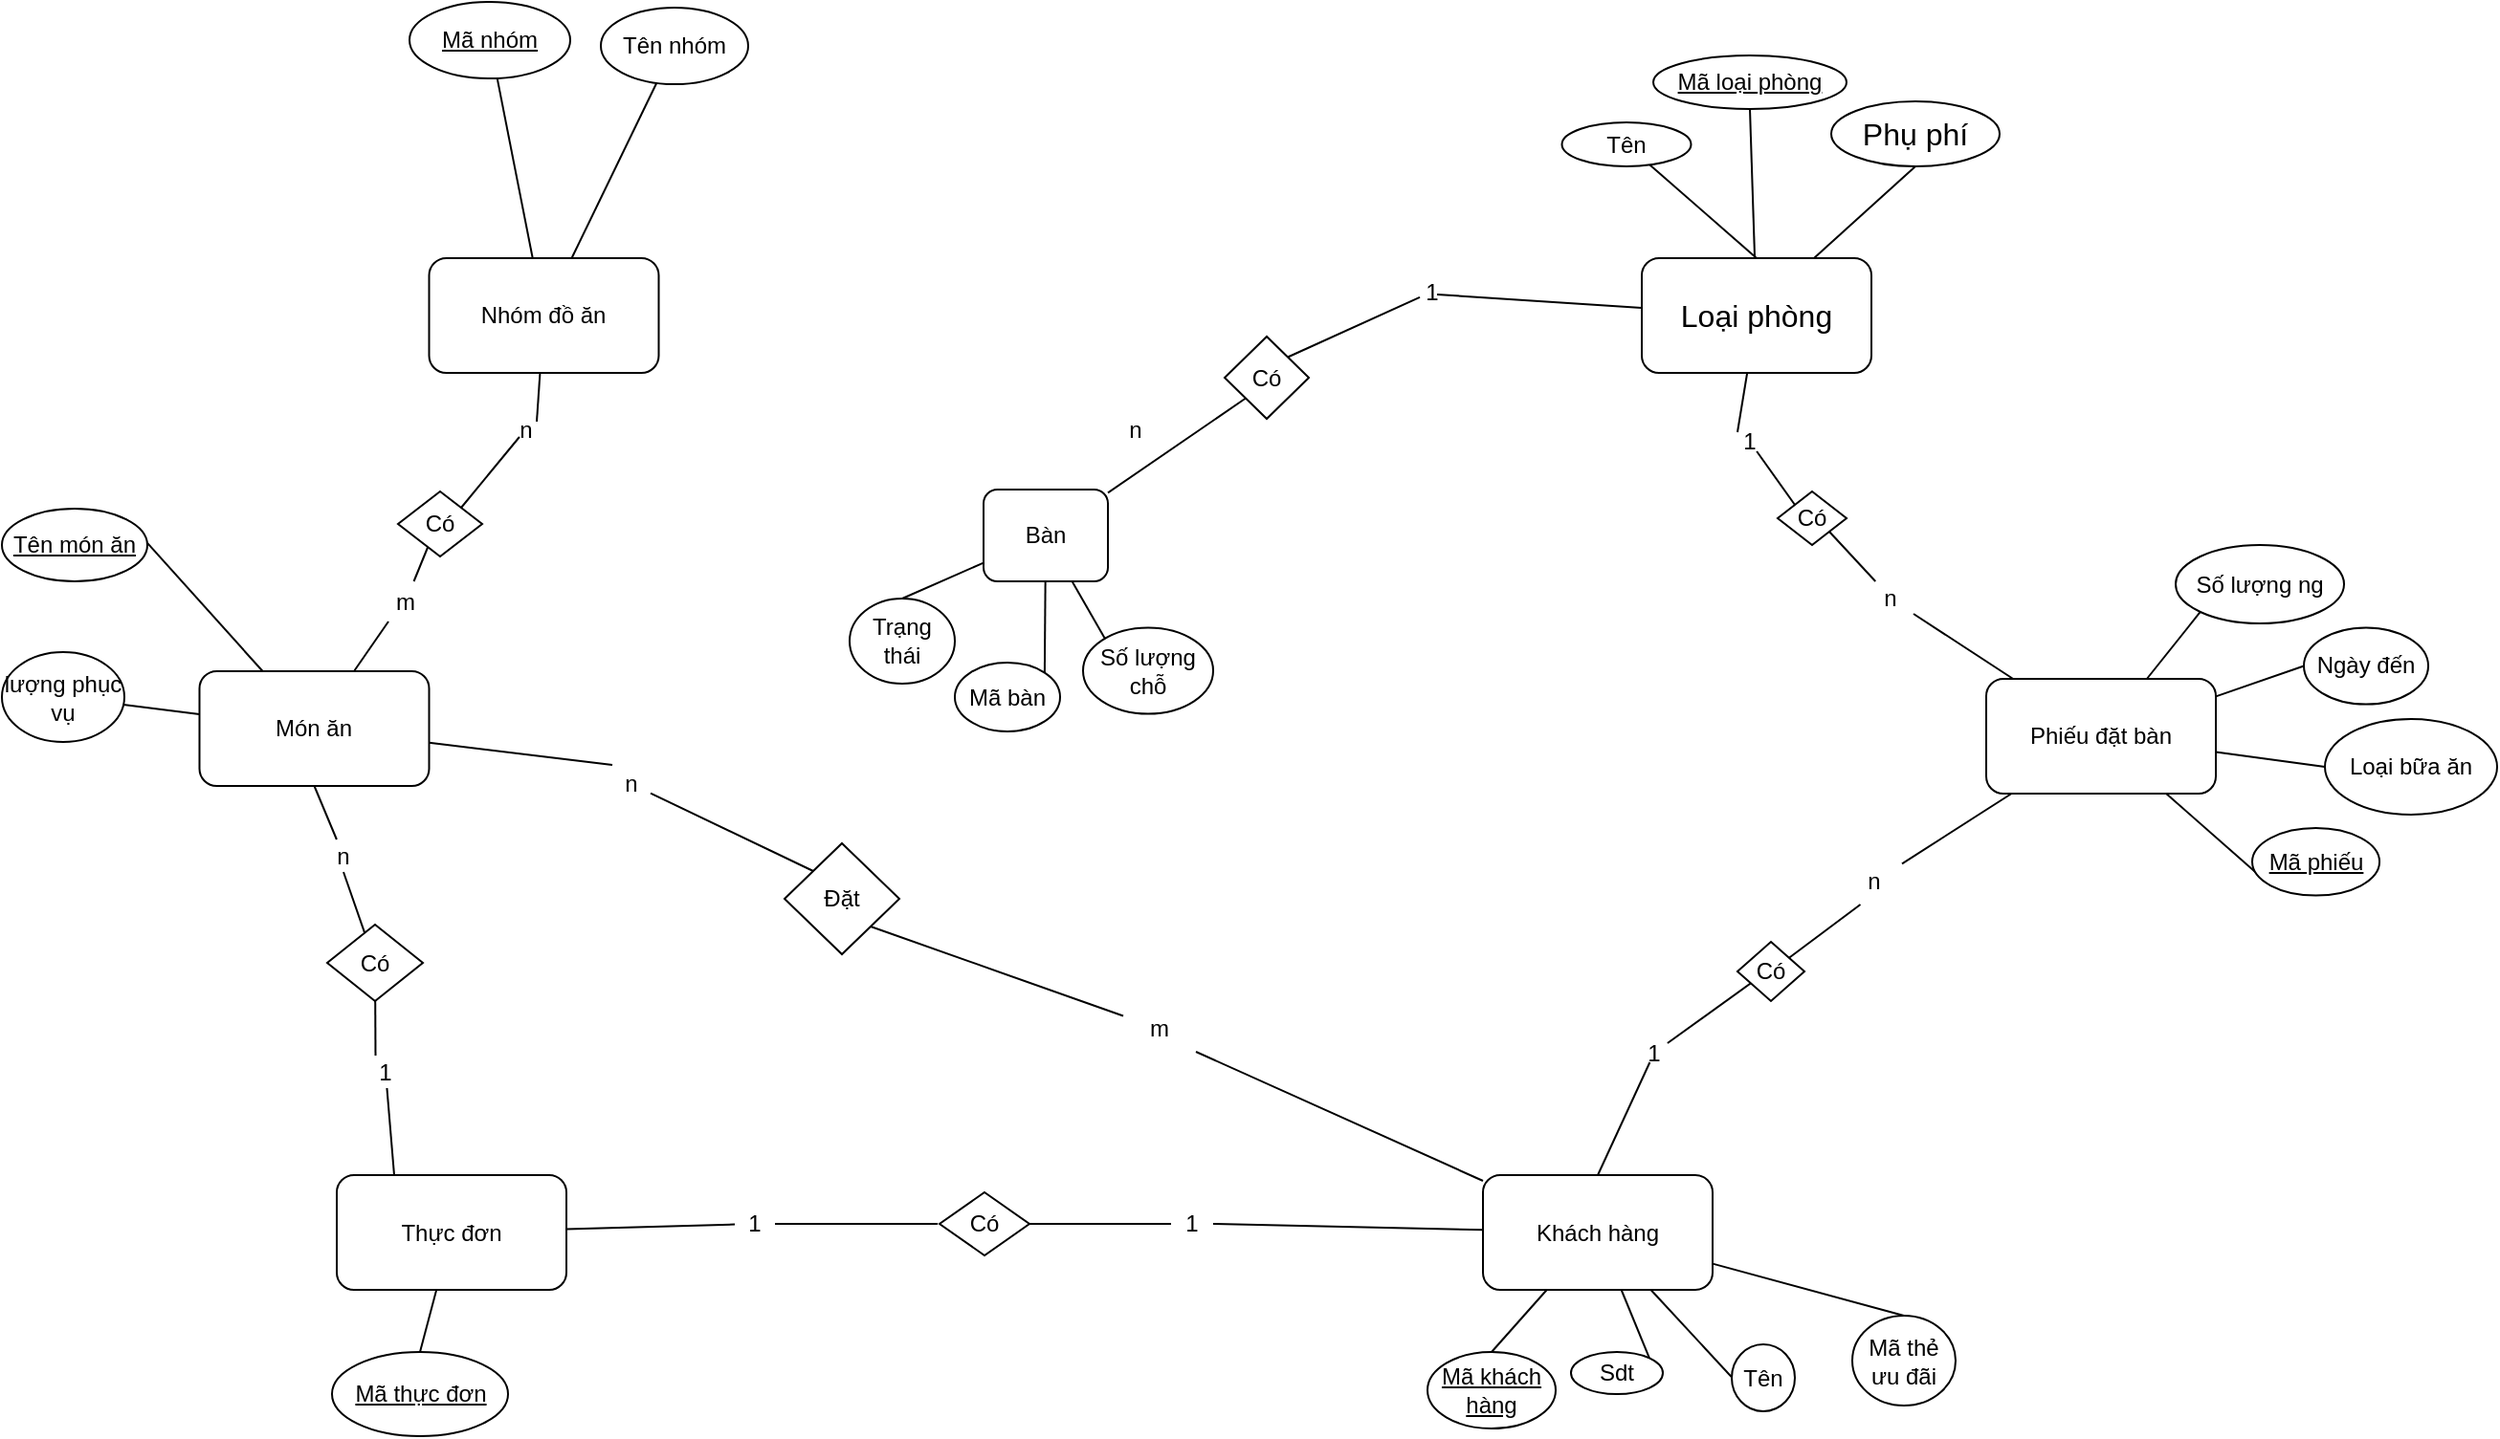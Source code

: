 <mxfile version="22.0.8" type="github">
  <diagram name="Trang-1" id="mt7oFHiJeuO51yZDCgaq">
    <mxGraphModel dx="2193" dy="1348" grid="0" gridSize="10" guides="1" tooltips="1" connect="1" arrows="1" fold="1" page="0" pageScale="1" pageWidth="827" pageHeight="1169" math="0" shadow="0">
      <root>
        <mxCell id="0" />
        <mxCell id="1" parent="0" />
        <mxCell id="oiQ_zvyc4pcT-CEGpvRY-66" value="n" style="text;html=1;strokeColor=none;fillColor=none;align=center;verticalAlign=middle;whiteSpace=wrap;rounded=0;fontSize=12;fontFamily=Helvetica;fontColor=default;" parent="1" vertex="1">
          <mxGeometry x="239" y="-70" width="17" height="15" as="geometry" />
        </mxCell>
        <mxCell id="oiQ_zvyc4pcT-CEGpvRY-16" style="edgeStyle=none;shape=connector;rounded=0;orthogonalLoop=1;jettySize=auto;html=1;entryX=0.5;entryY=1;entryDx=0;entryDy=0;labelBackgroundColor=default;strokeColor=default;align=center;verticalAlign=middle;fontFamily=Helvetica;fontSize=12;fontColor=default;endArrow=none;endFill=0;startSize=8;endSize=8;" parent="1" source="oiQ_zvyc4pcT-CEGpvRY-12" target="oiQ_zvyc4pcT-CEGpvRY-14" edge="1">
          <mxGeometry relative="1" as="geometry" />
        </mxCell>
        <mxCell id="oiQ_zvyc4pcT-CEGpvRY-18" style="edgeStyle=none;shape=connector;rounded=0;orthogonalLoop=1;jettySize=auto;html=1;entryX=0.5;entryY=0;entryDx=0;entryDy=0;labelBackgroundColor=default;strokeColor=default;align=center;verticalAlign=middle;fontFamily=Helvetica;fontSize=12;fontColor=default;endArrow=none;endFill=0;startSize=8;endSize=8;" parent="1" source="oiQ_zvyc4pcT-CEGpvRY-12" target="oiQ_zvyc4pcT-CEGpvRY-17" edge="1">
          <mxGeometry relative="1" as="geometry" />
        </mxCell>
        <mxCell id="oiQ_zvyc4pcT-CEGpvRY-21" style="edgeStyle=none;shape=connector;rounded=0;orthogonalLoop=1;jettySize=auto;html=1;labelBackgroundColor=default;strokeColor=default;align=center;verticalAlign=middle;fontFamily=Helvetica;fontSize=12;fontColor=default;endArrow=none;endFill=0;startSize=8;endSize=8;entryX=1;entryY=1;entryDx=0;entryDy=0;" parent="1" source="oiQ_zvyc4pcT-CEGpvRY-12" target="oiQ_zvyc4pcT-CEGpvRY-19" edge="1">
          <mxGeometry relative="1" as="geometry">
            <mxPoint x="137" y="-16" as="targetPoint" />
          </mxGeometry>
        </mxCell>
        <mxCell id="oiQ_zvyc4pcT-CEGpvRY-12" value="Bàn" style="rounded=1;whiteSpace=wrap;html=1;fontFamily=Helvetica;fontSize=12;fontColor=default;" parent="1" vertex="1">
          <mxGeometry x="168" y="-31" width="65" height="48" as="geometry" />
        </mxCell>
        <mxCell id="g8IIa9dRJNMnUPB34h86-68" style="edgeStyle=none;shape=connector;rounded=0;orthogonalLoop=1;jettySize=auto;html=1;entryX=0;entryY=0;entryDx=0;entryDy=0;labelBackgroundColor=default;strokeColor=default;align=center;verticalAlign=middle;fontFamily=Helvetica;fontSize=12;fontColor=default;endArrow=none;endFill=0;startSize=8;endSize=8;" parent="1" source="oiQ_zvyc4pcT-CEGpvRY-29" target="g8IIa9dRJNMnUPB34h86-67" edge="1">
          <mxGeometry relative="1" as="geometry" />
        </mxCell>
        <mxCell id="oiQ_zvyc4pcT-CEGpvRY-20" style="edgeStyle=none;shape=connector;rounded=0;orthogonalLoop=1;jettySize=auto;html=1;entryX=0;entryY=0;entryDx=0;entryDy=0;labelBackgroundColor=default;strokeColor=default;align=center;verticalAlign=middle;fontFamily=Helvetica;fontSize=12;fontColor=default;endArrow=none;endFill=0;startSize=8;endSize=8;" parent="1" source="oiQ_zvyc4pcT-CEGpvRY-70" target="oiQ_zvyc4pcT-CEGpvRY-19" edge="1">
          <mxGeometry relative="1" as="geometry">
            <Array as="points" />
          </mxGeometry>
        </mxCell>
        <mxCell id="oiQ_zvyc4pcT-CEGpvRY-28" style="edgeStyle=none;shape=connector;rounded=0;orthogonalLoop=1;jettySize=auto;html=1;entryX=0.5;entryY=1;entryDx=0;entryDy=0;labelBackgroundColor=default;strokeColor=default;align=center;verticalAlign=middle;fontFamily=Helvetica;fontSize=12;fontColor=default;endArrow=none;endFill=0;startSize=8;endSize=8;" parent="1" source="g8IIa9dRJNMnUPB34h86-3" target="g8IIa9dRJNMnUPB34h86-24" edge="1">
          <mxGeometry relative="1" as="geometry" />
        </mxCell>
        <mxCell id="g8IIa9dRJNMnUPB34h86-3" value="Loại phòng" style="rounded=1;whiteSpace=wrap;html=1;fontSize=16;" parent="1" vertex="1">
          <mxGeometry x="512" y="-152" width="120" height="60" as="geometry" />
        </mxCell>
        <mxCell id="g8IIa9dRJNMnUPB34h86-16" style="rounded=0;orthogonalLoop=1;jettySize=auto;html=1;fontSize=12;startSize=8;endSize=8;exitX=0.5;exitY=1;exitDx=0;exitDy=0;entryX=0.75;entryY=0;entryDx=0;entryDy=0;endArrow=none;endFill=0;" parent="1" source="g8IIa9dRJNMnUPB34h86-14" target="g8IIa9dRJNMnUPB34h86-3" edge="1">
          <mxGeometry relative="1" as="geometry">
            <mxPoint x="259.544" y="-231.0" as="sourcePoint" />
            <mxPoint x="231.002" y="-139.89" as="targetPoint" />
          </mxGeometry>
        </mxCell>
        <mxCell id="g8IIa9dRJNMnUPB34h86-14" value="Phụ phí" style="ellipse;whiteSpace=wrap;html=1;fontSize=16;" parent="1" vertex="1">
          <mxGeometry x="611" y="-234" width="88" height="34" as="geometry" />
        </mxCell>
        <mxCell id="g8IIa9dRJNMnUPB34h86-48" style="edgeStyle=none;shape=connector;rounded=0;orthogonalLoop=1;jettySize=auto;html=1;entryX=0.5;entryY=0;entryDx=0;entryDy=0;labelBackgroundColor=default;strokeColor=default;align=center;verticalAlign=middle;fontFamily=Helvetica;fontSize=12;fontColor=default;endArrow=none;endFill=0;startSize=8;endSize=8;" parent="1" source="g8IIa9dRJNMnUPB34h86-18" target="g8IIa9dRJNMnUPB34h86-43" edge="1">
          <mxGeometry relative="1" as="geometry" />
        </mxCell>
        <mxCell id="g8IIa9dRJNMnUPB34h86-49" style="edgeStyle=none;shape=connector;rounded=0;orthogonalLoop=1;jettySize=auto;html=1;labelBackgroundColor=default;strokeColor=default;align=center;verticalAlign=middle;fontFamily=Helvetica;fontSize=12;fontColor=default;endArrow=none;endFill=0;startSize=8;endSize=8;entryX=1;entryY=0;entryDx=0;entryDy=0;" parent="1" source="g8IIa9dRJNMnUPB34h86-18" target="g8IIa9dRJNMnUPB34h86-42" edge="1">
          <mxGeometry relative="1" as="geometry">
            <mxPoint x="168" y="287" as="targetPoint" />
          </mxGeometry>
        </mxCell>
        <mxCell id="g8IIa9dRJNMnUPB34h86-50" style="edgeStyle=none;shape=connector;rounded=0;orthogonalLoop=1;jettySize=auto;html=1;entryX=0.5;entryY=0;entryDx=0;entryDy=0;labelBackgroundColor=default;strokeColor=default;align=center;verticalAlign=middle;fontFamily=Helvetica;fontSize=12;fontColor=default;endArrow=none;endFill=0;startSize=8;endSize=8;" parent="1" source="g8IIa9dRJNMnUPB34h86-18" target="g8IIa9dRJNMnUPB34h86-47" edge="1">
          <mxGeometry relative="1" as="geometry" />
        </mxCell>
        <mxCell id="g8IIa9dRJNMnUPB34h86-62" style="edgeStyle=none;shape=connector;rounded=0;orthogonalLoop=1;jettySize=auto;html=1;entryX=0.5;entryY=0;entryDx=0;entryDy=0;labelBackgroundColor=default;strokeColor=default;align=center;verticalAlign=middle;fontFamily=Helvetica;fontSize=12;fontColor=default;endArrow=none;endFill=0;startSize=8;endSize=8;" parent="1" source="g8IIa9dRJNMnUPB34h86-18" target="g8IIa9dRJNMnUPB34h86-61" edge="1">
          <mxGeometry relative="1" as="geometry" />
        </mxCell>
        <mxCell id="g8IIa9dRJNMnUPB34h86-66" style="edgeStyle=none;shape=connector;rounded=0;orthogonalLoop=1;jettySize=auto;html=1;entryX=1;entryY=0;entryDx=0;entryDy=0;labelBackgroundColor=default;strokeColor=default;align=center;verticalAlign=middle;fontFamily=Helvetica;fontSize=12;fontColor=default;endArrow=none;endFill=0;startSize=8;endSize=8;" parent="1" source="oiQ_zvyc4pcT-CEGpvRY-35" target="g8IIa9dRJNMnUPB34h86-63" edge="1">
          <mxGeometry relative="1" as="geometry" />
        </mxCell>
        <mxCell id="oiQ_zvyc4pcT-CEGpvRY-11" style="edgeStyle=none;shape=connector;rounded=0;orthogonalLoop=1;jettySize=auto;html=1;entryX=1;entryY=0.5;entryDx=0;entryDy=0;labelBackgroundColor=default;strokeColor=default;align=center;verticalAlign=middle;fontFamily=Helvetica;fontSize=12;fontColor=default;endArrow=none;endFill=0;startSize=8;endSize=8;" parent="1" source="oiQ_zvyc4pcT-CEGpvRY-56" target="oiQ_zvyc4pcT-CEGpvRY-9" edge="1">
          <mxGeometry relative="1" as="geometry" />
        </mxCell>
        <mxCell id="oiQ_zvyc4pcT-CEGpvRY-25" style="edgeStyle=none;shape=connector;rounded=0;orthogonalLoop=1;jettySize=auto;html=1;entryX=1;entryY=1;entryDx=0;entryDy=0;labelBackgroundColor=default;strokeColor=default;align=center;verticalAlign=middle;fontFamily=Helvetica;fontSize=12;fontColor=default;endArrow=none;endFill=0;startSize=8;endSize=8;" parent="1" source="oiQ_zvyc4pcT-CEGpvRY-46" target="oiQ_zvyc4pcT-CEGpvRY-23" edge="1">
          <mxGeometry relative="1" as="geometry" />
        </mxCell>
        <mxCell id="g8IIa9dRJNMnUPB34h86-18" value="Khách hàng" style="rounded=1;whiteSpace=wrap;html=1;fontFamily=Helvetica;fontSize=12;fontColor=default;" parent="1" vertex="1">
          <mxGeometry x="429" y="327.5" width="120" height="60" as="geometry" />
        </mxCell>
        <mxCell id="g8IIa9dRJNMnUPB34h86-55" style="edgeStyle=none;shape=connector;rounded=0;orthogonalLoop=1;jettySize=auto;html=1;entryX=0;entryY=1;entryDx=0;entryDy=0;labelBackgroundColor=default;strokeColor=default;align=center;verticalAlign=middle;fontFamily=Helvetica;fontSize=12;fontColor=default;endArrow=none;endFill=0;startSize=8;endSize=8;" parent="1" source="g8IIa9dRJNMnUPB34h86-19" target="g8IIa9dRJNMnUPB34h86-52" edge="1">
          <mxGeometry relative="1" as="geometry" />
        </mxCell>
        <mxCell id="g8IIa9dRJNMnUPB34h86-56" style="edgeStyle=none;shape=connector;rounded=0;orthogonalLoop=1;jettySize=auto;html=1;entryX=0;entryY=0.5;entryDx=0;entryDy=0;labelBackgroundColor=default;strokeColor=default;align=center;verticalAlign=middle;fontFamily=Helvetica;fontSize=12;fontColor=default;endArrow=none;endFill=0;startSize=8;endSize=8;" parent="1" source="g8IIa9dRJNMnUPB34h86-19" target="g8IIa9dRJNMnUPB34h86-51" edge="1">
          <mxGeometry relative="1" as="geometry" />
        </mxCell>
        <mxCell id="g8IIa9dRJNMnUPB34h86-57" style="edgeStyle=none;shape=connector;rounded=0;orthogonalLoop=1;jettySize=auto;html=1;entryX=0;entryY=0.5;entryDx=0;entryDy=0;labelBackgroundColor=default;strokeColor=default;align=center;verticalAlign=middle;fontFamily=Helvetica;fontSize=12;fontColor=default;endArrow=none;endFill=0;startSize=8;endSize=8;" parent="1" source="g8IIa9dRJNMnUPB34h86-19" target="g8IIa9dRJNMnUPB34h86-54" edge="1">
          <mxGeometry relative="1" as="geometry" />
        </mxCell>
        <mxCell id="g8IIa9dRJNMnUPB34h86-58" style="edgeStyle=none;shape=connector;rounded=0;orthogonalLoop=1;jettySize=auto;html=1;entryX=0;entryY=0;entryDx=0;entryDy=0;labelBackgroundColor=default;strokeColor=default;align=center;verticalAlign=middle;fontFamily=Helvetica;fontSize=12;fontColor=default;endArrow=none;endFill=0;startSize=8;endSize=8;" parent="1" source="g8IIa9dRJNMnUPB34h86-19" target="g8IIa9dRJNMnUPB34h86-53" edge="1">
          <mxGeometry relative="1" as="geometry" />
        </mxCell>
        <mxCell id="g8IIa9dRJNMnUPB34h86-69" style="edgeStyle=none;shape=connector;rounded=0;orthogonalLoop=1;jettySize=auto;html=1;entryX=1;entryY=1;entryDx=0;entryDy=0;labelBackgroundColor=default;strokeColor=default;align=center;verticalAlign=middle;fontFamily=Helvetica;fontSize=12;fontColor=default;endArrow=none;endFill=0;startSize=8;endSize=8;" parent="1" source="oiQ_zvyc4pcT-CEGpvRY-32" target="g8IIa9dRJNMnUPB34h86-67" edge="1">
          <mxGeometry relative="1" as="geometry" />
        </mxCell>
        <mxCell id="g8IIa9dRJNMnUPB34h86-19" value="Phiếu đặt bàn" style="rounded=1;whiteSpace=wrap;html=1;fontFamily=Helvetica;fontSize=12;fontColor=default;" parent="1" vertex="1">
          <mxGeometry x="692" y="68" width="120" height="60" as="geometry" />
        </mxCell>
        <mxCell id="oiQ_zvyc4pcT-CEGpvRY-3" style="edgeStyle=none;shape=connector;rounded=0;orthogonalLoop=1;jettySize=auto;html=1;entryX=1;entryY=0;entryDx=0;entryDy=0;labelBackgroundColor=default;strokeColor=default;align=center;verticalAlign=middle;fontFamily=Helvetica;fontSize=12;fontColor=default;endArrow=none;endFill=0;startSize=8;endSize=8;" parent="1" source="oiQ_zvyc4pcT-CEGpvRY-60" target="oiQ_zvyc4pcT-CEGpvRY-1" edge="1">
          <mxGeometry relative="1" as="geometry" />
        </mxCell>
        <mxCell id="g8IIa9dRJNMnUPB34h86-20" value="Nhóm đồ ăn" style="rounded=1;whiteSpace=wrap;html=1;fontFamily=Helvetica;fontSize=12;fontColor=default;" parent="1" vertex="1">
          <mxGeometry x="-121.75" y="-152" width="120" height="60" as="geometry" />
        </mxCell>
        <mxCell id="g8IIa9dRJNMnUPB34h86-40" style="edgeStyle=none;shape=connector;rounded=0;orthogonalLoop=1;jettySize=auto;html=1;labelBackgroundColor=default;strokeColor=default;align=center;verticalAlign=middle;fontFamily=Helvetica;fontSize=12;fontColor=default;endArrow=none;endFill=0;startSize=8;endSize=8;entryX=1;entryY=0;entryDx=0;entryDy=0;" parent="1" source="g8IIa9dRJNMnUPB34h86-21" target="g8IIa9dRJNMnUPB34h86-35" edge="1">
          <mxGeometry relative="1" as="geometry">
            <mxPoint x="-287" y="21" as="targetPoint" />
          </mxGeometry>
        </mxCell>
        <mxCell id="g8IIa9dRJNMnUPB34h86-41" style="edgeStyle=none;shape=connector;rounded=0;orthogonalLoop=1;jettySize=auto;html=1;labelBackgroundColor=default;strokeColor=default;align=center;verticalAlign=middle;fontFamily=Helvetica;fontSize=12;fontColor=default;endArrow=none;endFill=0;startSize=8;endSize=8;" parent="1" source="g8IIa9dRJNMnUPB34h86-21" target="g8IIa9dRJNMnUPB34h86-37" edge="1">
          <mxGeometry relative="1" as="geometry" />
        </mxCell>
        <mxCell id="oiQ_zvyc4pcT-CEGpvRY-2" style="edgeStyle=none;shape=connector;rounded=0;orthogonalLoop=1;jettySize=auto;html=1;entryX=0.355;entryY=0.853;entryDx=0;entryDy=0;labelBackgroundColor=default;strokeColor=default;align=center;verticalAlign=middle;fontFamily=Helvetica;fontSize=12;fontColor=default;endArrow=none;endFill=0;startSize=8;endSize=8;entryPerimeter=0;" parent="1" source="oiQ_zvyc4pcT-CEGpvRY-63" target="oiQ_zvyc4pcT-CEGpvRY-1" edge="1">
          <mxGeometry relative="1" as="geometry" />
        </mxCell>
        <mxCell id="oiQ_zvyc4pcT-CEGpvRY-24" style="edgeStyle=none;shape=connector;rounded=0;orthogonalLoop=1;jettySize=auto;html=1;entryX=0;entryY=0;entryDx=0;entryDy=0;labelBackgroundColor=default;strokeColor=default;align=center;verticalAlign=middle;fontFamily=Helvetica;fontSize=12;fontColor=default;endArrow=none;endFill=0;startSize=8;endSize=8;" parent="1" source="oiQ_zvyc4pcT-CEGpvRY-48" target="oiQ_zvyc4pcT-CEGpvRY-23" edge="1">
          <mxGeometry relative="1" as="geometry" />
        </mxCell>
        <mxCell id="g8IIa9dRJNMnUPB34h86-21" value="Món ăn" style="rounded=1;whiteSpace=wrap;html=1;fontFamily=Helvetica;fontSize=12;fontColor=default;" parent="1" vertex="1">
          <mxGeometry x="-241.75" y="64" width="120" height="60" as="geometry" />
        </mxCell>
        <mxCell id="g8IIa9dRJNMnUPB34h86-60" style="edgeStyle=none;shape=connector;rounded=0;orthogonalLoop=1;jettySize=auto;html=1;entryX=0.5;entryY=0;entryDx=0;entryDy=0;labelBackgroundColor=default;strokeColor=default;align=center;verticalAlign=middle;fontFamily=Helvetica;fontSize=12;fontColor=default;endArrow=none;endFill=0;startSize=8;endSize=8;" parent="1" source="g8IIa9dRJNMnUPB34h86-22" target="g8IIa9dRJNMnUPB34h86-59" edge="1">
          <mxGeometry relative="1" as="geometry" />
        </mxCell>
        <mxCell id="oiQ_zvyc4pcT-CEGpvRY-10" style="edgeStyle=none;shape=connector;rounded=0;orthogonalLoop=1;jettySize=auto;html=1;labelBackgroundColor=default;strokeColor=default;align=center;verticalAlign=middle;fontFamily=Helvetica;fontSize=12;fontColor=default;endArrow=none;endFill=0;startSize=8;endSize=8;" parent="1" source="oiQ_zvyc4pcT-CEGpvRY-58" edge="1">
          <mxGeometry relative="1" as="geometry">
            <mxPoint x="144" y="353" as="targetPoint" />
          </mxGeometry>
        </mxCell>
        <mxCell id="g8IIa9dRJNMnUPB34h86-22" value="Thực đơn" style="rounded=1;whiteSpace=wrap;html=1;fontFamily=Helvetica;fontSize=12;fontColor=default;" parent="1" vertex="1">
          <mxGeometry x="-170" y="327.5" width="120" height="60" as="geometry" />
        </mxCell>
        <mxCell id="g8IIa9dRJNMnUPB34h86-26" style="edgeStyle=none;shape=connector;rounded=0;orthogonalLoop=1;jettySize=auto;html=1;entryX=0.5;entryY=0;entryDx=0;entryDy=0;labelBackgroundColor=default;strokeColor=default;align=center;verticalAlign=middle;fontFamily=Helvetica;fontSize=12;fontColor=default;endArrow=none;endFill=0;startSize=8;endSize=8;" parent="1" source="g8IIa9dRJNMnUPB34h86-23" target="g8IIa9dRJNMnUPB34h86-3" edge="1">
          <mxGeometry relative="1" as="geometry" />
        </mxCell>
        <mxCell id="g8IIa9dRJNMnUPB34h86-23" value="Tên" style="ellipse;whiteSpace=wrap;html=1;fontFamily=Helvetica;fontSize=12;fontColor=default;" parent="1" vertex="1">
          <mxGeometry x="470.25" y="-223" width="67.5" height="23" as="geometry" />
        </mxCell>
        <mxCell id="g8IIa9dRJNMnUPB34h86-24" value="&lt;u&gt;Mã loại phòng&lt;/u&gt;" style="ellipse;whiteSpace=wrap;html=1;fontFamily=Helvetica;fontSize=12;fontColor=default;" parent="1" vertex="1">
          <mxGeometry x="518" y="-258" width="101" height="28" as="geometry" />
        </mxCell>
        <mxCell id="g8IIa9dRJNMnUPB34h86-30" style="edgeStyle=none;shape=connector;rounded=0;orthogonalLoop=1;jettySize=auto;html=1;labelBackgroundColor=default;strokeColor=default;align=center;verticalAlign=middle;fontFamily=Helvetica;fontSize=12;fontColor=default;endArrow=none;endFill=0;startSize=8;endSize=8;" parent="1" source="g8IIa9dRJNMnUPB34h86-28" target="g8IIa9dRJNMnUPB34h86-20" edge="1">
          <mxGeometry relative="1" as="geometry" />
        </mxCell>
        <mxCell id="g8IIa9dRJNMnUPB34h86-28" value="Tên nhóm" style="ellipse;whiteSpace=wrap;html=1;fontFamily=Helvetica;fontSize=12;fontColor=default;" parent="1" vertex="1">
          <mxGeometry x="-32" y="-283" width="77" height="40" as="geometry" />
        </mxCell>
        <mxCell id="g8IIa9dRJNMnUPB34h86-34" style="edgeStyle=none;shape=connector;rounded=0;orthogonalLoop=1;jettySize=auto;html=1;labelBackgroundColor=default;strokeColor=default;align=center;verticalAlign=middle;fontFamily=Helvetica;fontSize=12;fontColor=default;endArrow=none;endFill=0;startSize=8;endSize=8;" parent="1" source="g8IIa9dRJNMnUPB34h86-32" target="g8IIa9dRJNMnUPB34h86-20" edge="1">
          <mxGeometry relative="1" as="geometry" />
        </mxCell>
        <mxCell id="g8IIa9dRJNMnUPB34h86-32" value="&lt;u&gt;Mã nhóm&lt;/u&gt;" style="ellipse;whiteSpace=wrap;html=1;fontFamily=Helvetica;fontSize=12;fontColor=default;" parent="1" vertex="1">
          <mxGeometry x="-132" y="-286" width="84" height="40" as="geometry" />
        </mxCell>
        <mxCell id="g8IIa9dRJNMnUPB34h86-35" value="&lt;u&gt;Tên món ăn&lt;/u&gt;" style="ellipse;whiteSpace=wrap;html=1;fontFamily=Helvetica;fontSize=12;fontColor=default;" parent="1" vertex="1">
          <mxGeometry x="-345" y="-21" width="76" height="38" as="geometry" />
        </mxCell>
        <mxCell id="g8IIa9dRJNMnUPB34h86-37" value="lượng phục vụ" style="ellipse;whiteSpace=wrap;html=1;fontFamily=Helvetica;fontSize=12;fontColor=default;" parent="1" vertex="1">
          <mxGeometry x="-345" y="54" width="64" height="47" as="geometry" />
        </mxCell>
        <mxCell id="g8IIa9dRJNMnUPB34h86-42" value="Sdt" style="ellipse;whiteSpace=wrap;html=1;fontFamily=Helvetica;fontSize=12;fontColor=default;" parent="1" vertex="1">
          <mxGeometry x="475" y="420" width="48" height="22" as="geometry" />
        </mxCell>
        <mxCell id="g8IIa9dRJNMnUPB34h86-43" value="Tên" style="ellipse;whiteSpace=wrap;html=1;fontFamily=Helvetica;fontSize=12;fontColor=default;direction=west;" parent="1" vertex="1">
          <mxGeometry x="559" y="416" width="33" height="35" as="geometry" />
        </mxCell>
        <mxCell id="g8IIa9dRJNMnUPB34h86-47" value="Mã thẻ ưu đãi" style="ellipse;whiteSpace=wrap;html=1;fontFamily=Helvetica;fontSize=12;fontColor=default;" parent="1" vertex="1">
          <mxGeometry x="622" y="401" width="54" height="47" as="geometry" />
        </mxCell>
        <mxCell id="g8IIa9dRJNMnUPB34h86-51" value="Ngày đến" style="ellipse;whiteSpace=wrap;html=1;fontFamily=Helvetica;fontSize=12;fontColor=default;" parent="1" vertex="1">
          <mxGeometry x="858" y="41.25" width="65" height="40" as="geometry" />
        </mxCell>
        <mxCell id="g8IIa9dRJNMnUPB34h86-52" value="Số lượng ng" style="ellipse;whiteSpace=wrap;html=1;fontFamily=Helvetica;fontSize=12;fontColor=default;" parent="1" vertex="1">
          <mxGeometry x="791" y="-2" width="88" height="41" as="geometry" />
        </mxCell>
        <mxCell id="g8IIa9dRJNMnUPB34h86-53" value="&lt;u&gt;Mã phiếu&lt;/u&gt;" style="ellipse;whiteSpace=wrap;html=1;fontFamily=Helvetica;fontSize=12;fontColor=default;rotation=0;direction=north;" parent="1" vertex="1">
          <mxGeometry x="831" y="146" width="66.53" height="35.31" as="geometry" />
        </mxCell>
        <mxCell id="g8IIa9dRJNMnUPB34h86-54" value="Loại bữa ăn" style="ellipse;whiteSpace=wrap;html=1;fontFamily=Helvetica;fontSize=12;fontColor=default;" parent="1" vertex="1">
          <mxGeometry x="869" y="89" width="90" height="50" as="geometry" />
        </mxCell>
        <mxCell id="g8IIa9dRJNMnUPB34h86-59" value="&lt;u&gt;Mã thực đơn&lt;/u&gt;" style="ellipse;whiteSpace=wrap;html=1;fontFamily=Helvetica;fontSize=12;fontColor=default;" parent="1" vertex="1">
          <mxGeometry x="-172.5" y="420" width="92" height="44" as="geometry" />
        </mxCell>
        <mxCell id="g8IIa9dRJNMnUPB34h86-61" value="&lt;u&gt;Mã khách hàng&lt;/u&gt;" style="ellipse;whiteSpace=wrap;html=1;fontFamily=Helvetica;fontSize=12;fontColor=default;" parent="1" vertex="1">
          <mxGeometry x="400" y="420" width="67" height="40" as="geometry" />
        </mxCell>
        <mxCell id="oiQ_zvyc4pcT-CEGpvRY-45" style="shape=connector;rounded=0;orthogonalLoop=1;jettySize=auto;html=1;entryX=0.25;entryY=1;entryDx=0;entryDy=0;labelBackgroundColor=default;strokeColor=default;align=center;verticalAlign=middle;fontFamily=Helvetica;fontSize=12;fontColor=default;endArrow=none;endFill=0;" parent="1" source="g8IIa9dRJNMnUPB34h86-63" target="oiQ_zvyc4pcT-CEGpvRY-43" edge="1">
          <mxGeometry relative="1" as="geometry" />
        </mxCell>
        <mxCell id="g8IIa9dRJNMnUPB34h86-63" value="Có" style="rhombus;whiteSpace=wrap;html=1;fontFamily=Helvetica;fontSize=12;fontColor=default;" parent="1" vertex="1">
          <mxGeometry x="562" y="205.5" width="35" height="31" as="geometry" />
        </mxCell>
        <mxCell id="g8IIa9dRJNMnUPB34h86-67" value="Có" style="rhombus;whiteSpace=wrap;html=1;fontFamily=Helvetica;fontSize=12;fontColor=default;" parent="1" vertex="1">
          <mxGeometry x="583" y="-30" width="36" height="28" as="geometry" />
        </mxCell>
        <mxCell id="oiQ_zvyc4pcT-CEGpvRY-1" value="Có" style="rhombus;whiteSpace=wrap;html=1;fontFamily=Helvetica;fontSize=12;fontColor=default;" parent="1" vertex="1">
          <mxGeometry x="-138" y="-30" width="44" height="34" as="geometry" />
        </mxCell>
        <mxCell id="oiQ_zvyc4pcT-CEGpvRY-6" style="edgeStyle=none;shape=connector;rounded=0;orthogonalLoop=1;jettySize=auto;html=1;entryX=0.25;entryY=0;entryDx=0;entryDy=0;labelBackgroundColor=default;strokeColor=default;align=center;verticalAlign=middle;fontFamily=Helvetica;fontSize=12;fontColor=default;endArrow=none;endFill=0;startSize=8;endSize=8;" parent="1" source="oiQ_zvyc4pcT-CEGpvRY-50" target="g8IIa9dRJNMnUPB34h86-22" edge="1">
          <mxGeometry relative="1" as="geometry" />
        </mxCell>
        <mxCell id="oiQ_zvyc4pcT-CEGpvRY-7" style="edgeStyle=none;shape=connector;rounded=0;orthogonalLoop=1;jettySize=auto;html=1;entryX=0.5;entryY=1;entryDx=0;entryDy=0;labelBackgroundColor=default;strokeColor=default;align=center;verticalAlign=middle;fontFamily=Helvetica;fontSize=12;fontColor=default;endArrow=none;endFill=0;startSize=8;endSize=8;" parent="1" source="oiQ_zvyc4pcT-CEGpvRY-53" target="g8IIa9dRJNMnUPB34h86-21" edge="1">
          <mxGeometry relative="1" as="geometry" />
        </mxCell>
        <mxCell id="oiQ_zvyc4pcT-CEGpvRY-5" value="Có" style="rhombus;whiteSpace=wrap;html=1;fontFamily=Helvetica;fontSize=12;fontColor=default;" parent="1" vertex="1">
          <mxGeometry x="-175" y="196.5" width="50" height="40" as="geometry" />
        </mxCell>
        <mxCell id="oiQ_zvyc4pcT-CEGpvRY-9" value="Có" style="rhombus;whiteSpace=wrap;html=1;fontFamily=Helvetica;fontSize=12;fontColor=default;" parent="1" vertex="1">
          <mxGeometry x="145" y="336.5" width="47" height="33" as="geometry" />
        </mxCell>
        <mxCell id="oiQ_zvyc4pcT-CEGpvRY-15" style="edgeStyle=none;shape=connector;rounded=0;orthogonalLoop=1;jettySize=auto;html=1;entryX=1;entryY=0;entryDx=0;entryDy=0;labelBackgroundColor=default;strokeColor=default;align=center;verticalAlign=middle;fontFamily=Helvetica;fontSize=12;fontColor=default;endArrow=none;endFill=0;startSize=8;endSize=8;" parent="1" source="oiQ_zvyc4pcT-CEGpvRY-12" target="oiQ_zvyc4pcT-CEGpvRY-13" edge="1">
          <mxGeometry relative="1" as="geometry" />
        </mxCell>
        <mxCell id="oiQ_zvyc4pcT-CEGpvRY-13" value="Mã bàn" style="ellipse;whiteSpace=wrap;html=1;fontFamily=Helvetica;fontSize=12;fontColor=default;" parent="1" vertex="1">
          <mxGeometry x="153" y="59.5" width="55" height="36" as="geometry" />
        </mxCell>
        <mxCell id="oiQ_zvyc4pcT-CEGpvRY-14" value="Số lượng chỗ" style="ellipse;whiteSpace=wrap;html=1;fontFamily=Helvetica;fontSize=12;fontColor=default;movable=1;resizable=1;rotatable=1;deletable=1;editable=1;locked=0;connectable=1;" parent="1" vertex="1">
          <mxGeometry x="220" y="41.25" width="68" height="45" as="geometry" />
        </mxCell>
        <mxCell id="oiQ_zvyc4pcT-CEGpvRY-17" value="Trạng thái" style="ellipse;whiteSpace=wrap;html=1;fontFamily=Helvetica;fontSize=12;fontColor=default;" parent="1" vertex="1">
          <mxGeometry x="98" y="26" width="55" height="44.5" as="geometry" />
        </mxCell>
        <mxCell id="oiQ_zvyc4pcT-CEGpvRY-19" value="Có" style="rhombus;whiteSpace=wrap;html=1;fontFamily=Helvetica;fontSize=12;fontColor=default;direction=south;" parent="1" vertex="1">
          <mxGeometry x="294" y="-111" width="44" height="43" as="geometry" />
        </mxCell>
        <mxCell id="oiQ_zvyc4pcT-CEGpvRY-23" value="Đặt" style="rhombus;whiteSpace=wrap;html=1;fontFamily=Helvetica;fontSize=12;fontColor=default;" parent="1" vertex="1">
          <mxGeometry x="64" y="154" width="60" height="58" as="geometry" />
        </mxCell>
        <mxCell id="oiQ_zvyc4pcT-CEGpvRY-30" value="" style="edgeStyle=none;shape=connector;rounded=0;orthogonalLoop=1;jettySize=auto;html=1;entryX=0;entryY=0;entryDx=0;entryDy=0;labelBackgroundColor=default;strokeColor=default;align=center;verticalAlign=middle;fontFamily=Helvetica;fontSize=12;fontColor=default;endArrow=none;endFill=0;startSize=8;endSize=8;" parent="1" source="g8IIa9dRJNMnUPB34h86-3" target="oiQ_zvyc4pcT-CEGpvRY-29" edge="1">
          <mxGeometry relative="1" as="geometry">
            <mxPoint x="240" y="-78" as="sourcePoint" />
            <mxPoint x="269" y="-39" as="targetPoint" />
          </mxGeometry>
        </mxCell>
        <mxCell id="oiQ_zvyc4pcT-CEGpvRY-29" value="1&lt;br&gt;" style="text;html=1;strokeColor=none;fillColor=none;align=center;verticalAlign=middle;whiteSpace=wrap;rounded=0;" parent="1" vertex="1">
          <mxGeometry x="562" y="-61" width="13" height="10" as="geometry" />
        </mxCell>
        <mxCell id="oiQ_zvyc4pcT-CEGpvRY-33" value="" style="edgeStyle=none;shape=connector;rounded=0;orthogonalLoop=1;jettySize=auto;html=1;entryX=1;entryY=1;entryDx=0;entryDy=0;labelBackgroundColor=default;strokeColor=default;align=center;verticalAlign=middle;fontFamily=Helvetica;fontSize=12;fontColor=default;endArrow=none;endFill=0;startSize=8;endSize=8;" parent="1" source="g8IIa9dRJNMnUPB34h86-19" target="oiQ_zvyc4pcT-CEGpvRY-32" edge="1">
          <mxGeometry relative="1" as="geometry">
            <mxPoint x="316" y="14" as="sourcePoint" />
            <mxPoint x="287" y="-25" as="targetPoint" />
          </mxGeometry>
        </mxCell>
        <mxCell id="oiQ_zvyc4pcT-CEGpvRY-32" value="n" style="text;html=1;strokeColor=none;fillColor=none;align=center;verticalAlign=middle;whiteSpace=wrap;rounded=0;fontSize=12;fontFamily=Helvetica;fontColor=default;rotation=0;" parent="1" vertex="1">
          <mxGeometry x="630" y="17" width="24" height="17" as="geometry" />
        </mxCell>
        <mxCell id="npA9N5WRvgINGdYow4ld-5" style="rounded=0;orthogonalLoop=1;jettySize=auto;html=1;entryX=0.5;entryY=0;entryDx=0;entryDy=0;endArrow=none;endFill=0;" edge="1" parent="1" source="oiQ_zvyc4pcT-CEGpvRY-35" target="g8IIa9dRJNMnUPB34h86-18">
          <mxGeometry relative="1" as="geometry" />
        </mxCell>
        <mxCell id="oiQ_zvyc4pcT-CEGpvRY-35" value="1" style="text;html=1;strokeColor=none;fillColor=none;align=center;verticalAlign=middle;whiteSpace=wrap;rounded=0;fontSize=12;fontFamily=Helvetica;fontColor=default;" parent="1" vertex="1">
          <mxGeometry x="504" y="258.5" width="29" height="10" as="geometry" />
        </mxCell>
        <mxCell id="oiQ_zvyc4pcT-CEGpvRY-44" value="" style="rounded=0;orthogonalLoop=1;jettySize=auto;html=1;fontFamily=Helvetica;fontSize=12;fontColor=default;endArrow=none;endFill=0;" parent="1" source="g8IIa9dRJNMnUPB34h86-19" target="oiQ_zvyc4pcT-CEGpvRY-43" edge="1">
          <mxGeometry relative="1" as="geometry">
            <mxPoint x="335" y="74" as="sourcePoint" />
            <mxPoint x="332" y="104" as="targetPoint" />
            <Array as="points" />
          </mxGeometry>
        </mxCell>
        <mxCell id="oiQ_zvyc4pcT-CEGpvRY-43" value="n" style="text;html=1;strokeColor=none;fillColor=none;align=center;verticalAlign=middle;whiteSpace=wrap;rounded=0;fontSize=12;fontFamily=Helvetica;fontColor=default;" parent="1" vertex="1">
          <mxGeometry x="619" y="162" width="29" height="24" as="geometry" />
        </mxCell>
        <mxCell id="oiQ_zvyc4pcT-CEGpvRY-47" value="" style="edgeStyle=none;shape=connector;rounded=0;orthogonalLoop=1;jettySize=auto;html=1;entryX=1;entryY=1;entryDx=0;entryDy=0;labelBackgroundColor=default;strokeColor=default;align=center;verticalAlign=middle;fontFamily=Helvetica;fontSize=12;fontColor=default;endArrow=none;endFill=0;startSize=8;endSize=8;" parent="1" source="g8IIa9dRJNMnUPB34h86-18" target="oiQ_zvyc4pcT-CEGpvRY-46" edge="1">
          <mxGeometry relative="1" as="geometry">
            <mxPoint x="196" y="241" as="sourcePoint" />
            <mxPoint x="36" y="185" as="targetPoint" />
          </mxGeometry>
        </mxCell>
        <mxCell id="oiQ_zvyc4pcT-CEGpvRY-46" value="m" style="text;html=1;strokeColor=none;fillColor=none;align=center;verticalAlign=middle;whiteSpace=wrap;rounded=0;fontSize=12;fontFamily=Helvetica;fontColor=default;" parent="1" vertex="1">
          <mxGeometry x="241" y="239" width="38" height="24" as="geometry" />
        </mxCell>
        <mxCell id="oiQ_zvyc4pcT-CEGpvRY-49" value="" style="edgeStyle=none;shape=connector;rounded=0;orthogonalLoop=1;jettySize=auto;html=1;entryX=0;entryY=0;entryDx=0;entryDy=0;labelBackgroundColor=default;strokeColor=default;align=center;verticalAlign=middle;fontFamily=Helvetica;fontSize=12;fontColor=default;endArrow=none;endFill=0;startSize=8;endSize=8;" parent="1" source="g8IIa9dRJNMnUPB34h86-21" target="oiQ_zvyc4pcT-CEGpvRY-48" edge="1">
          <mxGeometry relative="1" as="geometry">
            <mxPoint x="-127" y="74" as="sourcePoint" />
            <mxPoint x="6" y="156" as="targetPoint" />
          </mxGeometry>
        </mxCell>
        <mxCell id="oiQ_zvyc4pcT-CEGpvRY-48" value="n" style="text;html=1;strokeColor=none;fillColor=none;align=center;verticalAlign=middle;whiteSpace=wrap;rounded=0;fontSize=12;fontFamily=Helvetica;fontColor=default;" parent="1" vertex="1">
          <mxGeometry x="-26" y="113" width="20" height="20" as="geometry" />
        </mxCell>
        <mxCell id="oiQ_zvyc4pcT-CEGpvRY-51" value="" style="edgeStyle=none;shape=connector;rounded=0;orthogonalLoop=1;jettySize=auto;html=1;entryX=0.25;entryY=0;entryDx=0;entryDy=0;labelBackgroundColor=default;strokeColor=default;align=center;verticalAlign=middle;fontFamily=Helvetica;fontSize=12;fontColor=default;endArrow=none;endFill=0;startSize=8;endSize=8;" parent="1" source="oiQ_zvyc4pcT-CEGpvRY-5" target="oiQ_zvyc4pcT-CEGpvRY-50" edge="1">
          <mxGeometry relative="1" as="geometry">
            <mxPoint x="-144" y="170" as="sourcePoint" />
            <mxPoint x="-109" y="229" as="targetPoint" />
          </mxGeometry>
        </mxCell>
        <mxCell id="oiQ_zvyc4pcT-CEGpvRY-50" value="1" style="text;html=1;strokeColor=none;fillColor=none;align=center;verticalAlign=middle;whiteSpace=wrap;rounded=0;fontSize=12;fontFamily=Helvetica;fontColor=default;" parent="1" vertex="1">
          <mxGeometry x="-155" y="265" width="21" height="17" as="geometry" />
        </mxCell>
        <mxCell id="oiQ_zvyc4pcT-CEGpvRY-54" value="" style="edgeStyle=none;shape=connector;rounded=0;orthogonalLoop=1;jettySize=auto;html=1;entryX=0.5;entryY=1;entryDx=0;entryDy=0;labelBackgroundColor=default;strokeColor=default;align=center;verticalAlign=middle;fontFamily=Helvetica;fontSize=12;fontColor=default;endArrow=none;endFill=0;startSize=8;endSize=8;" parent="1" source="oiQ_zvyc4pcT-CEGpvRY-5" target="oiQ_zvyc4pcT-CEGpvRY-53" edge="1">
          <mxGeometry relative="1" as="geometry">
            <mxPoint x="-157" y="140" as="sourcePoint" />
            <mxPoint x="-176" y="74" as="targetPoint" />
          </mxGeometry>
        </mxCell>
        <mxCell id="oiQ_zvyc4pcT-CEGpvRY-53" value="n" style="text;html=1;strokeColor=none;fillColor=none;align=center;verticalAlign=middle;whiteSpace=wrap;rounded=0;fontSize=12;fontFamily=Helvetica;fontColor=default;" parent="1" vertex="1">
          <mxGeometry x="-175" y="152" width="17" height="17" as="geometry" />
        </mxCell>
        <mxCell id="oiQ_zvyc4pcT-CEGpvRY-57" value="" style="edgeStyle=none;shape=connector;rounded=0;orthogonalLoop=1;jettySize=auto;html=1;entryX=1;entryY=0.5;entryDx=0;entryDy=0;labelBackgroundColor=default;strokeColor=default;align=center;verticalAlign=middle;fontFamily=Helvetica;fontSize=12;fontColor=default;endArrow=none;endFill=0;startSize=8;endSize=8;" parent="1" source="g8IIa9dRJNMnUPB34h86-18" target="oiQ_zvyc4pcT-CEGpvRY-56" edge="1">
          <mxGeometry relative="1" as="geometry">
            <mxPoint x="196" y="261" as="sourcePoint" />
            <mxPoint x="112" y="259" as="targetPoint" />
          </mxGeometry>
        </mxCell>
        <mxCell id="oiQ_zvyc4pcT-CEGpvRY-56" value="1" style="text;html=1;strokeColor=none;fillColor=none;align=center;verticalAlign=middle;whiteSpace=wrap;rounded=0;fontSize=12;fontFamily=Helvetica;fontColor=default;" parent="1" vertex="1">
          <mxGeometry x="266" y="343" width="22" height="20" as="geometry" />
        </mxCell>
        <mxCell id="oiQ_zvyc4pcT-CEGpvRY-59" value="" style="edgeStyle=none;shape=connector;rounded=0;orthogonalLoop=1;jettySize=auto;html=1;labelBackgroundColor=default;strokeColor=default;align=center;verticalAlign=middle;fontFamily=Helvetica;fontSize=12;fontColor=default;endArrow=none;endFill=0;startSize=8;endSize=8;" parent="1" source="g8IIa9dRJNMnUPB34h86-22" target="oiQ_zvyc4pcT-CEGpvRY-58" edge="1">
          <mxGeometry relative="1" as="geometry">
            <mxPoint x="-19" y="259" as="sourcePoint" />
            <mxPoint x="62" y="259" as="targetPoint" />
          </mxGeometry>
        </mxCell>
        <mxCell id="oiQ_zvyc4pcT-CEGpvRY-58" value="1" style="text;html=1;strokeColor=none;fillColor=none;align=center;verticalAlign=middle;whiteSpace=wrap;rounded=0;fontSize=12;fontFamily=Helvetica;fontColor=default;" parent="1" vertex="1">
          <mxGeometry x="38" y="343" width="21" height="20" as="geometry" />
        </mxCell>
        <mxCell id="oiQ_zvyc4pcT-CEGpvRY-61" value="" style="edgeStyle=none;shape=connector;rounded=0;orthogonalLoop=1;jettySize=auto;html=1;entryX=1;entryY=0;entryDx=0;entryDy=0;labelBackgroundColor=default;strokeColor=default;align=center;verticalAlign=middle;fontFamily=Helvetica;fontSize=12;fontColor=default;endArrow=none;endFill=0;startSize=8;endSize=8;" parent="1" source="g8IIa9dRJNMnUPB34h86-20" target="oiQ_zvyc4pcT-CEGpvRY-60" edge="1">
          <mxGeometry relative="1" as="geometry">
            <mxPoint x="-57" y="-78" as="sourcePoint" />
            <mxPoint x="-59" y="-33" as="targetPoint" />
          </mxGeometry>
        </mxCell>
        <mxCell id="oiQ_zvyc4pcT-CEGpvRY-60" value="n" style="text;html=1;strokeColor=none;fillColor=none;align=center;verticalAlign=middle;whiteSpace=wrap;rounded=0;fontSize=12;fontFamily=Helvetica;fontColor=default;" parent="1" vertex="1">
          <mxGeometry x="-77" y="-66.5" width="11.5" height="8" as="geometry" />
        </mxCell>
        <mxCell id="oiQ_zvyc4pcT-CEGpvRY-64" value="" style="edgeStyle=none;shape=connector;rounded=0;orthogonalLoop=1;jettySize=auto;html=1;entryX=0;entryY=1;entryDx=0;entryDy=0;labelBackgroundColor=default;strokeColor=default;align=center;verticalAlign=middle;fontFamily=Helvetica;fontSize=12;fontColor=default;endArrow=none;endFill=0;startSize=8;endSize=8;" parent="1" source="g8IIa9dRJNMnUPB34h86-21" target="oiQ_zvyc4pcT-CEGpvRY-63" edge="1">
          <mxGeometry relative="1" as="geometry">
            <mxPoint x="-129" y="14" as="sourcePoint" />
            <mxPoint x="-81" y="-16" as="targetPoint" />
          </mxGeometry>
        </mxCell>
        <mxCell id="oiQ_zvyc4pcT-CEGpvRY-63" value="m" style="text;html=1;strokeColor=none;fillColor=none;align=center;verticalAlign=middle;whiteSpace=wrap;rounded=0;fontSize=12;fontFamily=Helvetica;fontColor=default;" parent="1" vertex="1">
          <mxGeometry x="-143" y="17" width="18" height="21" as="geometry" />
        </mxCell>
        <mxCell id="oiQ_zvyc4pcT-CEGpvRY-71" value="" style="edgeStyle=none;shape=connector;rounded=0;orthogonalLoop=1;jettySize=auto;html=1;entryX=0.692;entryY=0.6;entryDx=0;entryDy=0;labelBackgroundColor=default;strokeColor=default;align=center;verticalAlign=middle;fontFamily=Helvetica;fontSize=12;fontColor=default;endArrow=none;endFill=0;startSize=8;endSize=8;entryPerimeter=0;" parent="1" source="g8IIa9dRJNMnUPB34h86-3" target="oiQ_zvyc4pcT-CEGpvRY-70" edge="1">
          <mxGeometry relative="1" as="geometry">
            <mxPoint x="205" y="-78" as="sourcePoint" />
            <mxPoint x="189" y="-40" as="targetPoint" />
            <Array as="points" />
          </mxGeometry>
        </mxCell>
        <mxCell id="oiQ_zvyc4pcT-CEGpvRY-70" value="1" style="text;html=1;strokeColor=none;fillColor=none;align=center;verticalAlign=middle;whiteSpace=wrap;rounded=0;fontSize=12;fontFamily=Helvetica;fontColor=default;" parent="1" vertex="1">
          <mxGeometry x="396" y="-142" width="13" height="15" as="geometry" />
        </mxCell>
      </root>
    </mxGraphModel>
  </diagram>
</mxfile>
